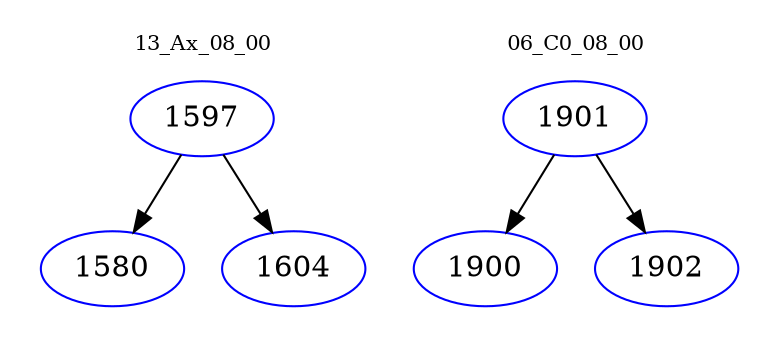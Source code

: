 digraph{
subgraph cluster_0 {
color = white
label = "13_Ax_08_00";
fontsize=10;
T0_1597 [label="1597", color="blue"]
T0_1597 -> T0_1580 [color="black"]
T0_1580 [label="1580", color="blue"]
T0_1597 -> T0_1604 [color="black"]
T0_1604 [label="1604", color="blue"]
}
subgraph cluster_1 {
color = white
label = "06_C0_08_00";
fontsize=10;
T1_1901 [label="1901", color="blue"]
T1_1901 -> T1_1900 [color="black"]
T1_1900 [label="1900", color="blue"]
T1_1901 -> T1_1902 [color="black"]
T1_1902 [label="1902", color="blue"]
}
}
